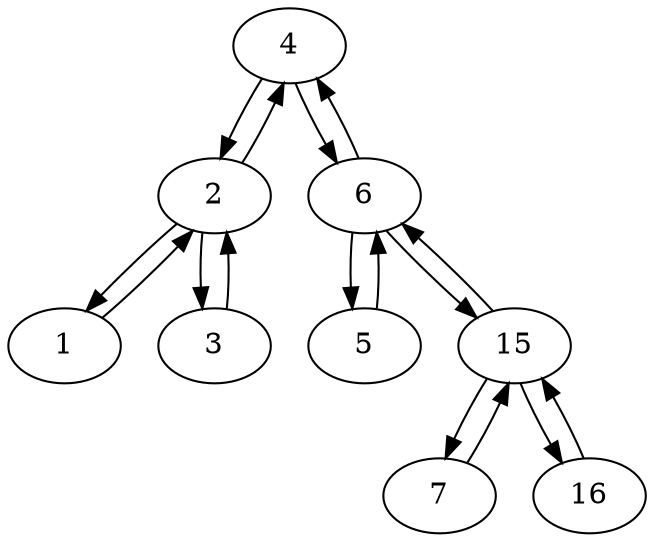 digraph G{
	4;
	4 -> 2;
	2 -> 4;
	2 -> 1;
	1 -> 2;
	2 -> 3;
	3 -> 2;
	4 -> 6;
	6 -> 4;
	6 -> 5;
	5 -> 6;
	6 -> 15;
	15 -> 6;
	15 -> 7;
	7 -> 15;
	15 -> 16;
	16 -> 15;
}